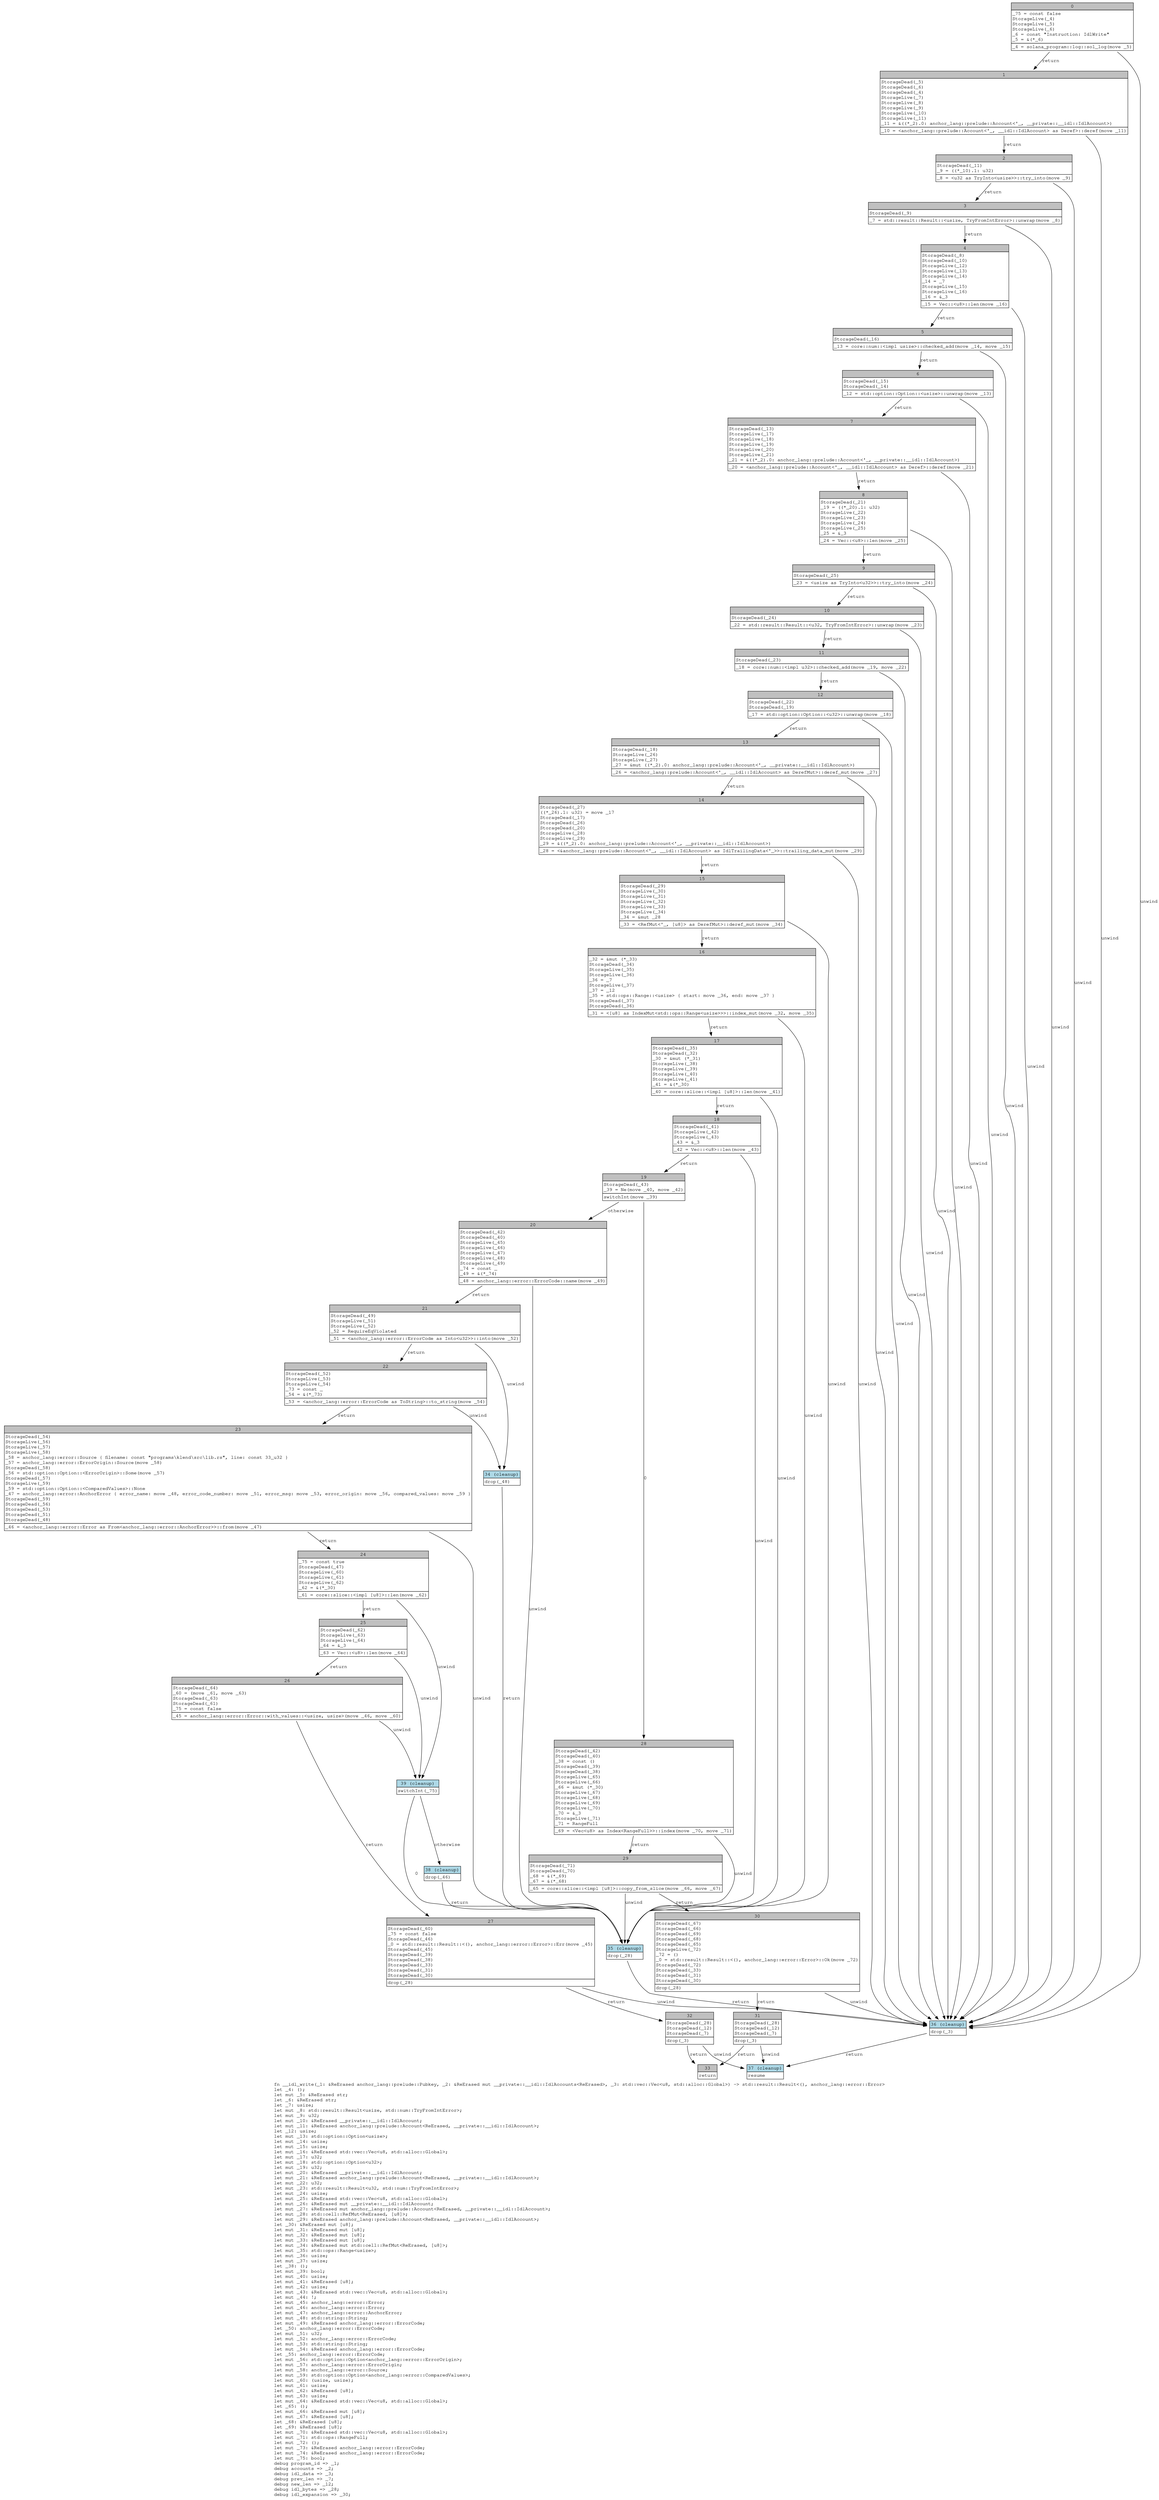 digraph Mir_0_12490 {
    graph [fontname="Courier, monospace"];
    node [fontname="Courier, monospace"];
    edge [fontname="Courier, monospace"];
    label=<fn __idl_write(_1: &amp;ReErased anchor_lang::prelude::Pubkey, _2: &amp;ReErased mut __private::__idl::IdlAccounts&lt;ReErased&gt;, _3: std::vec::Vec&lt;u8, std::alloc::Global&gt;) -&gt; std::result::Result&lt;(), anchor_lang::error::Error&gt;<br align="left"/>let _4: ();<br align="left"/>let mut _5: &amp;ReErased str;<br align="left"/>let _6: &amp;ReErased str;<br align="left"/>let _7: usize;<br align="left"/>let mut _8: std::result::Result&lt;usize, std::num::TryFromIntError&gt;;<br align="left"/>let mut _9: u32;<br align="left"/>let mut _10: &amp;ReErased __private::__idl::IdlAccount;<br align="left"/>let mut _11: &amp;ReErased anchor_lang::prelude::Account&lt;ReErased, __private::__idl::IdlAccount&gt;;<br align="left"/>let _12: usize;<br align="left"/>let mut _13: std::option::Option&lt;usize&gt;;<br align="left"/>let mut _14: usize;<br align="left"/>let mut _15: usize;<br align="left"/>let mut _16: &amp;ReErased std::vec::Vec&lt;u8, std::alloc::Global&gt;;<br align="left"/>let mut _17: u32;<br align="left"/>let mut _18: std::option::Option&lt;u32&gt;;<br align="left"/>let mut _19: u32;<br align="left"/>let mut _20: &amp;ReErased __private::__idl::IdlAccount;<br align="left"/>let mut _21: &amp;ReErased anchor_lang::prelude::Account&lt;ReErased, __private::__idl::IdlAccount&gt;;<br align="left"/>let mut _22: u32;<br align="left"/>let mut _23: std::result::Result&lt;u32, std::num::TryFromIntError&gt;;<br align="left"/>let mut _24: usize;<br align="left"/>let mut _25: &amp;ReErased std::vec::Vec&lt;u8, std::alloc::Global&gt;;<br align="left"/>let mut _26: &amp;ReErased mut __private::__idl::IdlAccount;<br align="left"/>let mut _27: &amp;ReErased mut anchor_lang::prelude::Account&lt;ReErased, __private::__idl::IdlAccount&gt;;<br align="left"/>let mut _28: std::cell::RefMut&lt;ReErased, [u8]&gt;;<br align="left"/>let mut _29: &amp;ReErased anchor_lang::prelude::Account&lt;ReErased, __private::__idl::IdlAccount&gt;;<br align="left"/>let _30: &amp;ReErased mut [u8];<br align="left"/>let mut _31: &amp;ReErased mut [u8];<br align="left"/>let mut _32: &amp;ReErased mut [u8];<br align="left"/>let mut _33: &amp;ReErased mut [u8];<br align="left"/>let mut _34: &amp;ReErased mut std::cell::RefMut&lt;ReErased, [u8]&gt;;<br align="left"/>let mut _35: std::ops::Range&lt;usize&gt;;<br align="left"/>let mut _36: usize;<br align="left"/>let mut _37: usize;<br align="left"/>let _38: ();<br align="left"/>let mut _39: bool;<br align="left"/>let mut _40: usize;<br align="left"/>let mut _41: &amp;ReErased [u8];<br align="left"/>let mut _42: usize;<br align="left"/>let mut _43: &amp;ReErased std::vec::Vec&lt;u8, std::alloc::Global&gt;;<br align="left"/>let mut _44: !;<br align="left"/>let mut _45: anchor_lang::error::Error;<br align="left"/>let mut _46: anchor_lang::error::Error;<br align="left"/>let mut _47: anchor_lang::error::AnchorError;<br align="left"/>let mut _48: std::string::String;<br align="left"/>let mut _49: &amp;ReErased anchor_lang::error::ErrorCode;<br align="left"/>let _50: anchor_lang::error::ErrorCode;<br align="left"/>let mut _51: u32;<br align="left"/>let mut _52: anchor_lang::error::ErrorCode;<br align="left"/>let mut _53: std::string::String;<br align="left"/>let mut _54: &amp;ReErased anchor_lang::error::ErrorCode;<br align="left"/>let _55: anchor_lang::error::ErrorCode;<br align="left"/>let mut _56: std::option::Option&lt;anchor_lang::error::ErrorOrigin&gt;;<br align="left"/>let mut _57: anchor_lang::error::ErrorOrigin;<br align="left"/>let mut _58: anchor_lang::error::Source;<br align="left"/>let mut _59: std::option::Option&lt;anchor_lang::error::ComparedValues&gt;;<br align="left"/>let mut _60: (usize, usize);<br align="left"/>let mut _61: usize;<br align="left"/>let mut _62: &amp;ReErased [u8];<br align="left"/>let mut _63: usize;<br align="left"/>let mut _64: &amp;ReErased std::vec::Vec&lt;u8, std::alloc::Global&gt;;<br align="left"/>let _65: ();<br align="left"/>let mut _66: &amp;ReErased mut [u8];<br align="left"/>let mut _67: &amp;ReErased [u8];<br align="left"/>let _68: &amp;ReErased [u8];<br align="left"/>let _69: &amp;ReErased [u8];<br align="left"/>let mut _70: &amp;ReErased std::vec::Vec&lt;u8, std::alloc::Global&gt;;<br align="left"/>let mut _71: std::ops::RangeFull;<br align="left"/>let mut _72: ();<br align="left"/>let mut _73: &amp;ReErased anchor_lang::error::ErrorCode;<br align="left"/>let mut _74: &amp;ReErased anchor_lang::error::ErrorCode;<br align="left"/>let mut _75: bool;<br align="left"/>debug program_id =&gt; _1;<br align="left"/>debug accounts =&gt; _2;<br align="left"/>debug idl_data =&gt; _3;<br align="left"/>debug prev_len =&gt; _7;<br align="left"/>debug new_len =&gt; _12;<br align="left"/>debug idl_bytes =&gt; _28;<br align="left"/>debug idl_expansion =&gt; _30;<br align="left"/>>;
    bb0__0_12490 [shape="none", label=<<table border="0" cellborder="1" cellspacing="0"><tr><td bgcolor="gray" align="center" colspan="1">0</td></tr><tr><td align="left" balign="left">_75 = const false<br/>StorageLive(_4)<br/>StorageLive(_5)<br/>StorageLive(_6)<br/>_6 = const &quot;Instruction: IdlWrite&quot;<br/>_5 = &amp;(*_6)<br/></td></tr><tr><td align="left">_4 = solana_program::log::sol_log(move _5)</td></tr></table>>];
    bb1__0_12490 [shape="none", label=<<table border="0" cellborder="1" cellspacing="0"><tr><td bgcolor="gray" align="center" colspan="1">1</td></tr><tr><td align="left" balign="left">StorageDead(_5)<br/>StorageDead(_6)<br/>StorageDead(_4)<br/>StorageLive(_7)<br/>StorageLive(_8)<br/>StorageLive(_9)<br/>StorageLive(_10)<br/>StorageLive(_11)<br/>_11 = &amp;((*_2).0: anchor_lang::prelude::Account&lt;'_, __private::__idl::IdlAccount&gt;)<br/></td></tr><tr><td align="left">_10 = &lt;anchor_lang::prelude::Account&lt;'_, __idl::IdlAccount&gt; as Deref&gt;::deref(move _11)</td></tr></table>>];
    bb2__0_12490 [shape="none", label=<<table border="0" cellborder="1" cellspacing="0"><tr><td bgcolor="gray" align="center" colspan="1">2</td></tr><tr><td align="left" balign="left">StorageDead(_11)<br/>_9 = ((*_10).1: u32)<br/></td></tr><tr><td align="left">_8 = &lt;u32 as TryInto&lt;usize&gt;&gt;::try_into(move _9)</td></tr></table>>];
    bb3__0_12490 [shape="none", label=<<table border="0" cellborder="1" cellspacing="0"><tr><td bgcolor="gray" align="center" colspan="1">3</td></tr><tr><td align="left" balign="left">StorageDead(_9)<br/></td></tr><tr><td align="left">_7 = std::result::Result::&lt;usize, TryFromIntError&gt;::unwrap(move _8)</td></tr></table>>];
    bb4__0_12490 [shape="none", label=<<table border="0" cellborder="1" cellspacing="0"><tr><td bgcolor="gray" align="center" colspan="1">4</td></tr><tr><td align="left" balign="left">StorageDead(_8)<br/>StorageDead(_10)<br/>StorageLive(_12)<br/>StorageLive(_13)<br/>StorageLive(_14)<br/>_14 = _7<br/>StorageLive(_15)<br/>StorageLive(_16)<br/>_16 = &amp;_3<br/></td></tr><tr><td align="left">_15 = Vec::&lt;u8&gt;::len(move _16)</td></tr></table>>];
    bb5__0_12490 [shape="none", label=<<table border="0" cellborder="1" cellspacing="0"><tr><td bgcolor="gray" align="center" colspan="1">5</td></tr><tr><td align="left" balign="left">StorageDead(_16)<br/></td></tr><tr><td align="left">_13 = core::num::&lt;impl usize&gt;::checked_add(move _14, move _15)</td></tr></table>>];
    bb6__0_12490 [shape="none", label=<<table border="0" cellborder="1" cellspacing="0"><tr><td bgcolor="gray" align="center" colspan="1">6</td></tr><tr><td align="left" balign="left">StorageDead(_15)<br/>StorageDead(_14)<br/></td></tr><tr><td align="left">_12 = std::option::Option::&lt;usize&gt;::unwrap(move _13)</td></tr></table>>];
    bb7__0_12490 [shape="none", label=<<table border="0" cellborder="1" cellspacing="0"><tr><td bgcolor="gray" align="center" colspan="1">7</td></tr><tr><td align="left" balign="left">StorageDead(_13)<br/>StorageLive(_17)<br/>StorageLive(_18)<br/>StorageLive(_19)<br/>StorageLive(_20)<br/>StorageLive(_21)<br/>_21 = &amp;((*_2).0: anchor_lang::prelude::Account&lt;'_, __private::__idl::IdlAccount&gt;)<br/></td></tr><tr><td align="left">_20 = &lt;anchor_lang::prelude::Account&lt;'_, __idl::IdlAccount&gt; as Deref&gt;::deref(move _21)</td></tr></table>>];
    bb8__0_12490 [shape="none", label=<<table border="0" cellborder="1" cellspacing="0"><tr><td bgcolor="gray" align="center" colspan="1">8</td></tr><tr><td align="left" balign="left">StorageDead(_21)<br/>_19 = ((*_20).1: u32)<br/>StorageLive(_22)<br/>StorageLive(_23)<br/>StorageLive(_24)<br/>StorageLive(_25)<br/>_25 = &amp;_3<br/></td></tr><tr><td align="left">_24 = Vec::&lt;u8&gt;::len(move _25)</td></tr></table>>];
    bb9__0_12490 [shape="none", label=<<table border="0" cellborder="1" cellspacing="0"><tr><td bgcolor="gray" align="center" colspan="1">9</td></tr><tr><td align="left" balign="left">StorageDead(_25)<br/></td></tr><tr><td align="left">_23 = &lt;usize as TryInto&lt;u32&gt;&gt;::try_into(move _24)</td></tr></table>>];
    bb10__0_12490 [shape="none", label=<<table border="0" cellborder="1" cellspacing="0"><tr><td bgcolor="gray" align="center" colspan="1">10</td></tr><tr><td align="left" balign="left">StorageDead(_24)<br/></td></tr><tr><td align="left">_22 = std::result::Result::&lt;u32, TryFromIntError&gt;::unwrap(move _23)</td></tr></table>>];
    bb11__0_12490 [shape="none", label=<<table border="0" cellborder="1" cellspacing="0"><tr><td bgcolor="gray" align="center" colspan="1">11</td></tr><tr><td align="left" balign="left">StorageDead(_23)<br/></td></tr><tr><td align="left">_18 = core::num::&lt;impl u32&gt;::checked_add(move _19, move _22)</td></tr></table>>];
    bb12__0_12490 [shape="none", label=<<table border="0" cellborder="1" cellspacing="0"><tr><td bgcolor="gray" align="center" colspan="1">12</td></tr><tr><td align="left" balign="left">StorageDead(_22)<br/>StorageDead(_19)<br/></td></tr><tr><td align="left">_17 = std::option::Option::&lt;u32&gt;::unwrap(move _18)</td></tr></table>>];
    bb13__0_12490 [shape="none", label=<<table border="0" cellborder="1" cellspacing="0"><tr><td bgcolor="gray" align="center" colspan="1">13</td></tr><tr><td align="left" balign="left">StorageDead(_18)<br/>StorageLive(_26)<br/>StorageLive(_27)<br/>_27 = &amp;mut ((*_2).0: anchor_lang::prelude::Account&lt;'_, __private::__idl::IdlAccount&gt;)<br/></td></tr><tr><td align="left">_26 = &lt;anchor_lang::prelude::Account&lt;'_, __idl::IdlAccount&gt; as DerefMut&gt;::deref_mut(move _27)</td></tr></table>>];
    bb14__0_12490 [shape="none", label=<<table border="0" cellborder="1" cellspacing="0"><tr><td bgcolor="gray" align="center" colspan="1">14</td></tr><tr><td align="left" balign="left">StorageDead(_27)<br/>((*_26).1: u32) = move _17<br/>StorageDead(_17)<br/>StorageDead(_26)<br/>StorageDead(_20)<br/>StorageLive(_28)<br/>StorageLive(_29)<br/>_29 = &amp;((*_2).0: anchor_lang::prelude::Account&lt;'_, __private::__idl::IdlAccount&gt;)<br/></td></tr><tr><td align="left">_28 = &lt;&amp;anchor_lang::prelude::Account&lt;'_, __idl::IdlAccount&gt; as IdlTrailingData&lt;'_&gt;&gt;::trailing_data_mut(move _29)</td></tr></table>>];
    bb15__0_12490 [shape="none", label=<<table border="0" cellborder="1" cellspacing="0"><tr><td bgcolor="gray" align="center" colspan="1">15</td></tr><tr><td align="left" balign="left">StorageDead(_29)<br/>StorageLive(_30)<br/>StorageLive(_31)<br/>StorageLive(_32)<br/>StorageLive(_33)<br/>StorageLive(_34)<br/>_34 = &amp;mut _28<br/></td></tr><tr><td align="left">_33 = &lt;RefMut&lt;'_, [u8]&gt; as DerefMut&gt;::deref_mut(move _34)</td></tr></table>>];
    bb16__0_12490 [shape="none", label=<<table border="0" cellborder="1" cellspacing="0"><tr><td bgcolor="gray" align="center" colspan="1">16</td></tr><tr><td align="left" balign="left">_32 = &amp;mut (*_33)<br/>StorageDead(_34)<br/>StorageLive(_35)<br/>StorageLive(_36)<br/>_36 = _7<br/>StorageLive(_37)<br/>_37 = _12<br/>_35 = std::ops::Range::&lt;usize&gt; { start: move _36, end: move _37 }<br/>StorageDead(_37)<br/>StorageDead(_36)<br/></td></tr><tr><td align="left">_31 = &lt;[u8] as IndexMut&lt;std::ops::Range&lt;usize&gt;&gt;&gt;::index_mut(move _32, move _35)</td></tr></table>>];
    bb17__0_12490 [shape="none", label=<<table border="0" cellborder="1" cellspacing="0"><tr><td bgcolor="gray" align="center" colspan="1">17</td></tr><tr><td align="left" balign="left">StorageDead(_35)<br/>StorageDead(_32)<br/>_30 = &amp;mut (*_31)<br/>StorageLive(_38)<br/>StorageLive(_39)<br/>StorageLive(_40)<br/>StorageLive(_41)<br/>_41 = &amp;(*_30)<br/></td></tr><tr><td align="left">_40 = core::slice::&lt;impl [u8]&gt;::len(move _41)</td></tr></table>>];
    bb18__0_12490 [shape="none", label=<<table border="0" cellborder="1" cellspacing="0"><tr><td bgcolor="gray" align="center" colspan="1">18</td></tr><tr><td align="left" balign="left">StorageDead(_41)<br/>StorageLive(_42)<br/>StorageLive(_43)<br/>_43 = &amp;_3<br/></td></tr><tr><td align="left">_42 = Vec::&lt;u8&gt;::len(move _43)</td></tr></table>>];
    bb19__0_12490 [shape="none", label=<<table border="0" cellborder="1" cellspacing="0"><tr><td bgcolor="gray" align="center" colspan="1">19</td></tr><tr><td align="left" balign="left">StorageDead(_43)<br/>_39 = Ne(move _40, move _42)<br/></td></tr><tr><td align="left">switchInt(move _39)</td></tr></table>>];
    bb20__0_12490 [shape="none", label=<<table border="0" cellborder="1" cellspacing="0"><tr><td bgcolor="gray" align="center" colspan="1">20</td></tr><tr><td align="left" balign="left">StorageDead(_42)<br/>StorageDead(_40)<br/>StorageLive(_45)<br/>StorageLive(_46)<br/>StorageLive(_47)<br/>StorageLive(_48)<br/>StorageLive(_49)<br/>_74 = const _<br/>_49 = &amp;(*_74)<br/></td></tr><tr><td align="left">_48 = anchor_lang::error::ErrorCode::name(move _49)</td></tr></table>>];
    bb21__0_12490 [shape="none", label=<<table border="0" cellborder="1" cellspacing="0"><tr><td bgcolor="gray" align="center" colspan="1">21</td></tr><tr><td align="left" balign="left">StorageDead(_49)<br/>StorageLive(_51)<br/>StorageLive(_52)<br/>_52 = RequireEqViolated<br/></td></tr><tr><td align="left">_51 = &lt;anchor_lang::error::ErrorCode as Into&lt;u32&gt;&gt;::into(move _52)</td></tr></table>>];
    bb22__0_12490 [shape="none", label=<<table border="0" cellborder="1" cellspacing="0"><tr><td bgcolor="gray" align="center" colspan="1">22</td></tr><tr><td align="left" balign="left">StorageDead(_52)<br/>StorageLive(_53)<br/>StorageLive(_54)<br/>_73 = const _<br/>_54 = &amp;(*_73)<br/></td></tr><tr><td align="left">_53 = &lt;anchor_lang::error::ErrorCode as ToString&gt;::to_string(move _54)</td></tr></table>>];
    bb23__0_12490 [shape="none", label=<<table border="0" cellborder="1" cellspacing="0"><tr><td bgcolor="gray" align="center" colspan="1">23</td></tr><tr><td align="left" balign="left">StorageDead(_54)<br/>StorageLive(_56)<br/>StorageLive(_57)<br/>StorageLive(_58)<br/>_58 = anchor_lang::error::Source { filename: const &quot;programs\\klend\\src\\lib.rs&quot;, line: const 33_u32 }<br/>_57 = anchor_lang::error::ErrorOrigin::Source(move _58)<br/>StorageDead(_58)<br/>_56 = std::option::Option::&lt;ErrorOrigin&gt;::Some(move _57)<br/>StorageDead(_57)<br/>StorageLive(_59)<br/>_59 = std::option::Option::&lt;ComparedValues&gt;::None<br/>_47 = anchor_lang::error::AnchorError { error_name: move _48, error_code_number: move _51, error_msg: move _53, error_origin: move _56, compared_values: move _59 }<br/>StorageDead(_59)<br/>StorageDead(_56)<br/>StorageDead(_53)<br/>StorageDead(_51)<br/>StorageDead(_48)<br/></td></tr><tr><td align="left">_46 = &lt;anchor_lang::error::Error as From&lt;anchor_lang::error::AnchorError&gt;&gt;::from(move _47)</td></tr></table>>];
    bb24__0_12490 [shape="none", label=<<table border="0" cellborder="1" cellspacing="0"><tr><td bgcolor="gray" align="center" colspan="1">24</td></tr><tr><td align="left" balign="left">_75 = const true<br/>StorageDead(_47)<br/>StorageLive(_60)<br/>StorageLive(_61)<br/>StorageLive(_62)<br/>_62 = &amp;(*_30)<br/></td></tr><tr><td align="left">_61 = core::slice::&lt;impl [u8]&gt;::len(move _62)</td></tr></table>>];
    bb25__0_12490 [shape="none", label=<<table border="0" cellborder="1" cellspacing="0"><tr><td bgcolor="gray" align="center" colspan="1">25</td></tr><tr><td align="left" balign="left">StorageDead(_62)<br/>StorageLive(_63)<br/>StorageLive(_64)<br/>_64 = &amp;_3<br/></td></tr><tr><td align="left">_63 = Vec::&lt;u8&gt;::len(move _64)</td></tr></table>>];
    bb26__0_12490 [shape="none", label=<<table border="0" cellborder="1" cellspacing="0"><tr><td bgcolor="gray" align="center" colspan="1">26</td></tr><tr><td align="left" balign="left">StorageDead(_64)<br/>_60 = (move _61, move _63)<br/>StorageDead(_63)<br/>StorageDead(_61)<br/>_75 = const false<br/></td></tr><tr><td align="left">_45 = anchor_lang::error::Error::with_values::&lt;usize, usize&gt;(move _46, move _60)</td></tr></table>>];
    bb27__0_12490 [shape="none", label=<<table border="0" cellborder="1" cellspacing="0"><tr><td bgcolor="gray" align="center" colspan="1">27</td></tr><tr><td align="left" balign="left">StorageDead(_60)<br/>_75 = const false<br/>StorageDead(_46)<br/>_0 = std::result::Result::&lt;(), anchor_lang::error::Error&gt;::Err(move _45)<br/>StorageDead(_45)<br/>StorageDead(_39)<br/>StorageDead(_38)<br/>StorageDead(_33)<br/>StorageDead(_31)<br/>StorageDead(_30)<br/></td></tr><tr><td align="left">drop(_28)</td></tr></table>>];
    bb28__0_12490 [shape="none", label=<<table border="0" cellborder="1" cellspacing="0"><tr><td bgcolor="gray" align="center" colspan="1">28</td></tr><tr><td align="left" balign="left">StorageDead(_42)<br/>StorageDead(_40)<br/>_38 = const ()<br/>StorageDead(_39)<br/>StorageDead(_38)<br/>StorageLive(_65)<br/>StorageLive(_66)<br/>_66 = &amp;mut (*_30)<br/>StorageLive(_67)<br/>StorageLive(_68)<br/>StorageLive(_69)<br/>StorageLive(_70)<br/>_70 = &amp;_3<br/>StorageLive(_71)<br/>_71 = RangeFull<br/></td></tr><tr><td align="left">_69 = &lt;Vec&lt;u8&gt; as Index&lt;RangeFull&gt;&gt;::index(move _70, move _71)</td></tr></table>>];
    bb29__0_12490 [shape="none", label=<<table border="0" cellborder="1" cellspacing="0"><tr><td bgcolor="gray" align="center" colspan="1">29</td></tr><tr><td align="left" balign="left">StorageDead(_71)<br/>StorageDead(_70)<br/>_68 = &amp;(*_69)<br/>_67 = &amp;(*_68)<br/></td></tr><tr><td align="left">_65 = core::slice::&lt;impl [u8]&gt;::copy_from_slice(move _66, move _67)</td></tr></table>>];
    bb30__0_12490 [shape="none", label=<<table border="0" cellborder="1" cellspacing="0"><tr><td bgcolor="gray" align="center" colspan="1">30</td></tr><tr><td align="left" balign="left">StorageDead(_67)<br/>StorageDead(_66)<br/>StorageDead(_69)<br/>StorageDead(_68)<br/>StorageDead(_65)<br/>StorageLive(_72)<br/>_72 = ()<br/>_0 = std::result::Result::&lt;(), anchor_lang::error::Error&gt;::Ok(move _72)<br/>StorageDead(_72)<br/>StorageDead(_33)<br/>StorageDead(_31)<br/>StorageDead(_30)<br/></td></tr><tr><td align="left">drop(_28)</td></tr></table>>];
    bb31__0_12490 [shape="none", label=<<table border="0" cellborder="1" cellspacing="0"><tr><td bgcolor="gray" align="center" colspan="1">31</td></tr><tr><td align="left" balign="left">StorageDead(_28)<br/>StorageDead(_12)<br/>StorageDead(_7)<br/></td></tr><tr><td align="left">drop(_3)</td></tr></table>>];
    bb32__0_12490 [shape="none", label=<<table border="0" cellborder="1" cellspacing="0"><tr><td bgcolor="gray" align="center" colspan="1">32</td></tr><tr><td align="left" balign="left">StorageDead(_28)<br/>StorageDead(_12)<br/>StorageDead(_7)<br/></td></tr><tr><td align="left">drop(_3)</td></tr></table>>];
    bb33__0_12490 [shape="none", label=<<table border="0" cellborder="1" cellspacing="0"><tr><td bgcolor="gray" align="center" colspan="1">33</td></tr><tr><td align="left">return</td></tr></table>>];
    bb34__0_12490 [shape="none", label=<<table border="0" cellborder="1" cellspacing="0"><tr><td bgcolor="lightblue" align="center" colspan="1">34 (cleanup)</td></tr><tr><td align="left">drop(_48)</td></tr></table>>];
    bb35__0_12490 [shape="none", label=<<table border="0" cellborder="1" cellspacing="0"><tr><td bgcolor="lightblue" align="center" colspan="1">35 (cleanup)</td></tr><tr><td align="left">drop(_28)</td></tr></table>>];
    bb36__0_12490 [shape="none", label=<<table border="0" cellborder="1" cellspacing="0"><tr><td bgcolor="lightblue" align="center" colspan="1">36 (cleanup)</td></tr><tr><td align="left">drop(_3)</td></tr></table>>];
    bb37__0_12490 [shape="none", label=<<table border="0" cellborder="1" cellspacing="0"><tr><td bgcolor="lightblue" align="center" colspan="1">37 (cleanup)</td></tr><tr><td align="left">resume</td></tr></table>>];
    bb38__0_12490 [shape="none", label=<<table border="0" cellborder="1" cellspacing="0"><tr><td bgcolor="lightblue" align="center" colspan="1">38 (cleanup)</td></tr><tr><td align="left">drop(_46)</td></tr></table>>];
    bb39__0_12490 [shape="none", label=<<table border="0" cellborder="1" cellspacing="0"><tr><td bgcolor="lightblue" align="center" colspan="1">39 (cleanup)</td></tr><tr><td align="left">switchInt(_75)</td></tr></table>>];
    bb0__0_12490 -> bb1__0_12490 [label="return"];
    bb0__0_12490 -> bb36__0_12490 [label="unwind"];
    bb1__0_12490 -> bb2__0_12490 [label="return"];
    bb1__0_12490 -> bb36__0_12490 [label="unwind"];
    bb2__0_12490 -> bb3__0_12490 [label="return"];
    bb2__0_12490 -> bb36__0_12490 [label="unwind"];
    bb3__0_12490 -> bb4__0_12490 [label="return"];
    bb3__0_12490 -> bb36__0_12490 [label="unwind"];
    bb4__0_12490 -> bb5__0_12490 [label="return"];
    bb4__0_12490 -> bb36__0_12490 [label="unwind"];
    bb5__0_12490 -> bb6__0_12490 [label="return"];
    bb5__0_12490 -> bb36__0_12490 [label="unwind"];
    bb6__0_12490 -> bb7__0_12490 [label="return"];
    bb6__0_12490 -> bb36__0_12490 [label="unwind"];
    bb7__0_12490 -> bb8__0_12490 [label="return"];
    bb7__0_12490 -> bb36__0_12490 [label="unwind"];
    bb8__0_12490 -> bb9__0_12490 [label="return"];
    bb8__0_12490 -> bb36__0_12490 [label="unwind"];
    bb9__0_12490 -> bb10__0_12490 [label="return"];
    bb9__0_12490 -> bb36__0_12490 [label="unwind"];
    bb10__0_12490 -> bb11__0_12490 [label="return"];
    bb10__0_12490 -> bb36__0_12490 [label="unwind"];
    bb11__0_12490 -> bb12__0_12490 [label="return"];
    bb11__0_12490 -> bb36__0_12490 [label="unwind"];
    bb12__0_12490 -> bb13__0_12490 [label="return"];
    bb12__0_12490 -> bb36__0_12490 [label="unwind"];
    bb13__0_12490 -> bb14__0_12490 [label="return"];
    bb13__0_12490 -> bb36__0_12490 [label="unwind"];
    bb14__0_12490 -> bb15__0_12490 [label="return"];
    bb14__0_12490 -> bb36__0_12490 [label="unwind"];
    bb15__0_12490 -> bb16__0_12490 [label="return"];
    bb15__0_12490 -> bb35__0_12490 [label="unwind"];
    bb16__0_12490 -> bb17__0_12490 [label="return"];
    bb16__0_12490 -> bb35__0_12490 [label="unwind"];
    bb17__0_12490 -> bb18__0_12490 [label="return"];
    bb17__0_12490 -> bb35__0_12490 [label="unwind"];
    bb18__0_12490 -> bb19__0_12490 [label="return"];
    bb18__0_12490 -> bb35__0_12490 [label="unwind"];
    bb19__0_12490 -> bb28__0_12490 [label="0"];
    bb19__0_12490 -> bb20__0_12490 [label="otherwise"];
    bb20__0_12490 -> bb21__0_12490 [label="return"];
    bb20__0_12490 -> bb35__0_12490 [label="unwind"];
    bb21__0_12490 -> bb22__0_12490 [label="return"];
    bb21__0_12490 -> bb34__0_12490 [label="unwind"];
    bb22__0_12490 -> bb23__0_12490 [label="return"];
    bb22__0_12490 -> bb34__0_12490 [label="unwind"];
    bb23__0_12490 -> bb24__0_12490 [label="return"];
    bb23__0_12490 -> bb35__0_12490 [label="unwind"];
    bb24__0_12490 -> bb25__0_12490 [label="return"];
    bb24__0_12490 -> bb39__0_12490 [label="unwind"];
    bb25__0_12490 -> bb26__0_12490 [label="return"];
    bb25__0_12490 -> bb39__0_12490 [label="unwind"];
    bb26__0_12490 -> bb27__0_12490 [label="return"];
    bb26__0_12490 -> bb39__0_12490 [label="unwind"];
    bb27__0_12490 -> bb32__0_12490 [label="return"];
    bb27__0_12490 -> bb36__0_12490 [label="unwind"];
    bb28__0_12490 -> bb29__0_12490 [label="return"];
    bb28__0_12490 -> bb35__0_12490 [label="unwind"];
    bb29__0_12490 -> bb30__0_12490 [label="return"];
    bb29__0_12490 -> bb35__0_12490 [label="unwind"];
    bb30__0_12490 -> bb31__0_12490 [label="return"];
    bb30__0_12490 -> bb36__0_12490 [label="unwind"];
    bb31__0_12490 -> bb33__0_12490 [label="return"];
    bb31__0_12490 -> bb37__0_12490 [label="unwind"];
    bb32__0_12490 -> bb33__0_12490 [label="return"];
    bb32__0_12490 -> bb37__0_12490 [label="unwind"];
    bb34__0_12490 -> bb35__0_12490 [label="return"];
    bb35__0_12490 -> bb36__0_12490 [label="return"];
    bb36__0_12490 -> bb37__0_12490 [label="return"];
    bb38__0_12490 -> bb35__0_12490 [label="return"];
    bb39__0_12490 -> bb35__0_12490 [label="0"];
    bb39__0_12490 -> bb38__0_12490 [label="otherwise"];
}
